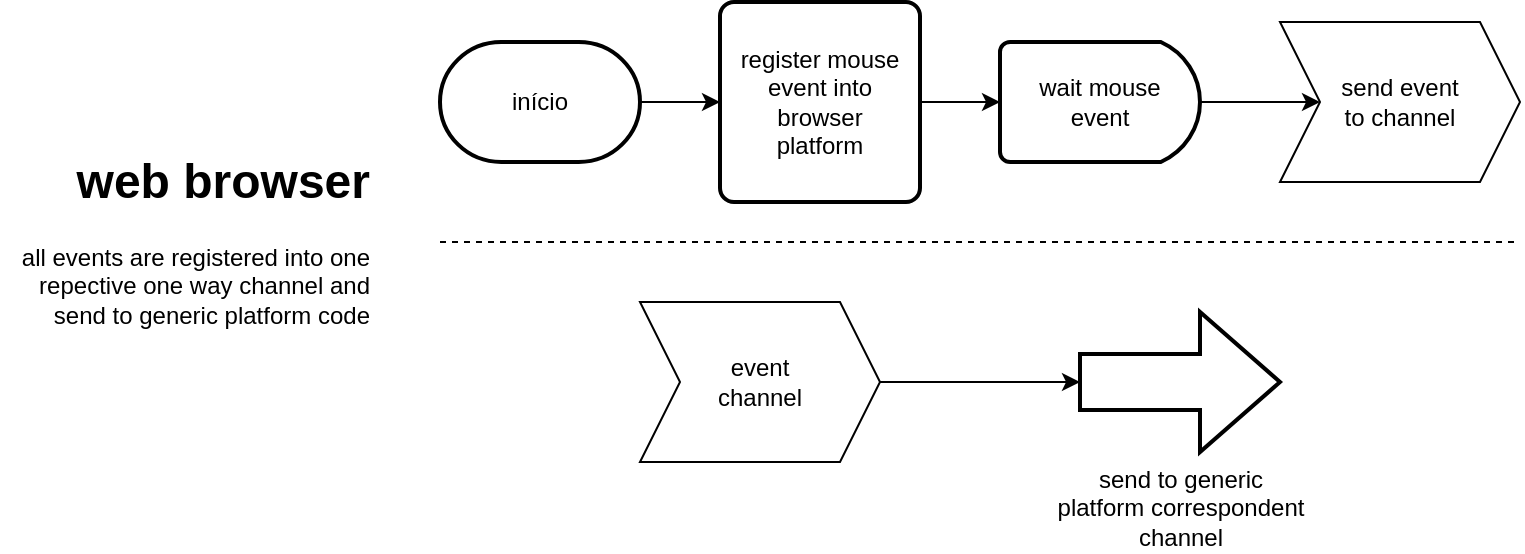 <mxfile version="12.4.2" type="device" pages="1"><diagram id="ol-rYsnml1G5vclcCAar" name="Page-1"><mxGraphModel dx="1363" dy="825" grid="1" gridSize="10" guides="1" tooltips="1" connect="1" arrows="1" fold="1" page="1" pageScale="1" pageWidth="850" pageHeight="1100" math="0" shadow="0"><root><mxCell id="0"/><mxCell id="1" parent="0"/><mxCell id="Y3H05H-opduFbYK7OdU_-1" value="início" style="strokeWidth=2;html=1;shape=mxgraph.flowchart.terminator;whiteSpace=wrap;" parent="1" vertex="1"><mxGeometry x="260" y="120" width="100" height="60" as="geometry"/></mxCell><mxCell id="Y3H05H-opduFbYK7OdU_-2" value="register mouse event into &lt;br&gt;browser&lt;br&gt;platform" style="rounded=1;whiteSpace=wrap;html=1;absoluteArcSize=1;arcSize=14;strokeWidth=2;" parent="1" vertex="1"><mxGeometry x="400" y="100" width="100" height="100" as="geometry"/></mxCell><mxCell id="Y3H05H-opduFbYK7OdU_-4" value="wait mouse&lt;br&gt;event" style="strokeWidth=2;html=1;shape=mxgraph.flowchart.delay;whiteSpace=wrap;" parent="1" vertex="1"><mxGeometry x="540" y="120" width="100" height="60" as="geometry"/></mxCell><mxCell id="Y3H05H-opduFbYK7OdU_-5" value="" style="endArrow=none;dashed=1;html=1;" parent="1" edge="1"><mxGeometry width="50" height="50" relative="1" as="geometry"><mxPoint x="260" y="220" as="sourcePoint"/><mxPoint x="800" y="220" as="targetPoint"/></mxGeometry></mxCell><mxCell id="Y3H05H-opduFbYK7OdU_-7" value="&lt;div&gt;send to generic&lt;/div&gt;&lt;div&gt;platform correspondent&lt;/div&gt;&lt;div&gt;channel&lt;/div&gt;" style="verticalLabelPosition=bottom;verticalAlign=top;html=1;strokeWidth=2;shape=mxgraph.arrows2.arrow;dy=0.6;dx=40;notch=0;" parent="1" vertex="1"><mxGeometry x="580" y="255" width="100" height="70" as="geometry"/></mxCell><mxCell id="Y3H05H-opduFbYK7OdU_-9" value="" style="endArrow=classic;html=1;entryX=0;entryY=0.5;entryDx=0;entryDy=0;exitX=1;exitY=0.5;exitDx=0;exitDy=0;exitPerimeter=0;" parent="1" source="Y3H05H-opduFbYK7OdU_-1" target="Y3H05H-opduFbYK7OdU_-2" edge="1"><mxGeometry width="50" height="50" relative="1" as="geometry"><mxPoint x="250" y="430" as="sourcePoint"/><mxPoint x="300" y="380" as="targetPoint"/></mxGeometry></mxCell><mxCell id="Y3H05H-opduFbYK7OdU_-10" value="" style="endArrow=classic;html=1;entryX=0;entryY=0.5;entryDx=0;entryDy=0;entryPerimeter=0;exitX=1;exitY=0.5;exitDx=0;exitDy=0;" parent="1" source="Y3H05H-opduFbYK7OdU_-2" target="Y3H05H-opduFbYK7OdU_-4" edge="1"><mxGeometry width="50" height="50" relative="1" as="geometry"><mxPoint x="250" y="430" as="sourcePoint"/><mxPoint x="300" y="380" as="targetPoint"/></mxGeometry></mxCell><mxCell id="Y3H05H-opduFbYK7OdU_-13" value="&lt;h1&gt;web browser&lt;/h1&gt;&lt;p&gt;all events are registered into one repective one way channel and send to generic platform code&lt;/p&gt;" style="text;html=1;strokeColor=none;fillColor=none;spacing=5;spacingTop=-20;whiteSpace=wrap;overflow=hidden;rounded=0;align=right;" parent="1" vertex="1"><mxGeometry x="40" y="170" width="190" height="100" as="geometry"/></mxCell><mxCell id="ROeaNe_flzNgWTfo_I6c-1" value="send event&lt;br&gt;to channel" style="shape=step;perimeter=stepPerimeter;whiteSpace=wrap;html=1;fixedSize=1;" vertex="1" parent="1"><mxGeometry x="680" y="110" width="120" height="80" as="geometry"/></mxCell><mxCell id="ROeaNe_flzNgWTfo_I6c-2" value="" style="endArrow=classic;html=1;entryX=0;entryY=0.5;entryDx=0;entryDy=0;exitX=1;exitY=0.5;exitDx=0;exitDy=0;exitPerimeter=0;" edge="1" parent="1" source="Y3H05H-opduFbYK7OdU_-4" target="ROeaNe_flzNgWTfo_I6c-1"><mxGeometry width="50" height="50" relative="1" as="geometry"><mxPoint x="-290" y="430" as="sourcePoint"/><mxPoint x="-240" y="380" as="targetPoint"/></mxGeometry></mxCell><mxCell id="ROeaNe_flzNgWTfo_I6c-3" value="event&lt;br&gt;channel" style="shape=step;perimeter=stepPerimeter;whiteSpace=wrap;html=1;fixedSize=1;" vertex="1" parent="1"><mxGeometry x="360" y="250" width="120" height="80" as="geometry"/></mxCell><mxCell id="ROeaNe_flzNgWTfo_I6c-4" value="" style="endArrow=classic;html=1;entryX=0;entryY=0.5;entryDx=0;entryDy=0;entryPerimeter=0;exitX=1;exitY=0.5;exitDx=0;exitDy=0;" edge="1" parent="1" source="ROeaNe_flzNgWTfo_I6c-3" target="Y3H05H-opduFbYK7OdU_-7"><mxGeometry width="50" height="50" relative="1" as="geometry"><mxPoint x="-280" y="440" as="sourcePoint"/><mxPoint x="-230" y="390" as="targetPoint"/></mxGeometry></mxCell></root></mxGraphModel></diagram></mxfile>
